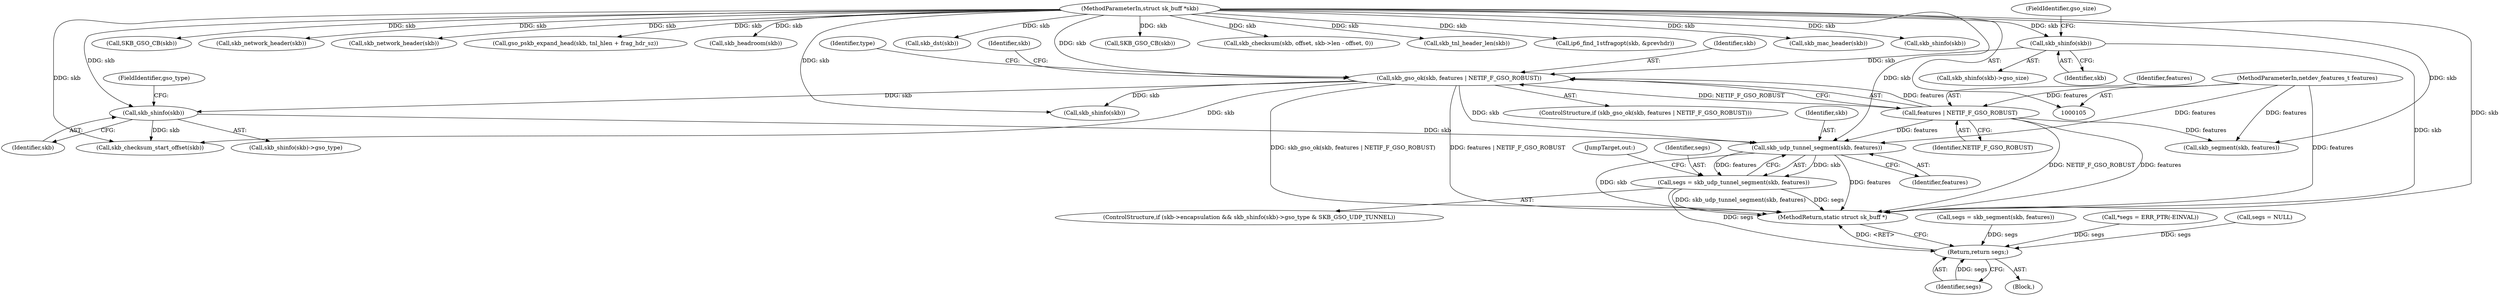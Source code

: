 digraph "0_linux_0e033e04c2678dbbe74a46b23fffb7bb918c288e@pointer" {
"1000209" [label="(Call,skb_udp_tunnel_segment(skb, features))"];
"1000145" [label="(Call,skb_gso_ok(skb, features | NETIF_F_GSO_ROBUST))"];
"1000133" [label="(Call,skb_shinfo(skb))"];
"1000106" [label="(MethodParameterIn,struct sk_buff *skb)"];
"1000147" [label="(Call,features | NETIF_F_GSO_ROBUST)"];
"1000107" [label="(MethodParameterIn,netdev_features_t features)"];
"1000203" [label="(Call,skb_shinfo(skb))"];
"1000207" [label="(Call,segs = skb_udp_tunnel_segment(skb, features))"];
"1000358" [label="(Return,return segs;)"];
"1000146" [label="(Identifier,skb)"];
"1000352" [label="(Call,segs = skb_segment(skb, features))"];
"1000314" [label="(Call,SKB_GSO_CB(skb))"];
"1000287" [label="(Call,skb_network_header(skb))"];
"1000333" [label="(Call,skb_network_header(skb))"];
"1000263" [label="(Call,gso_pskb_expand_head(skb, tnl_hlen + frag_hdr_sz))"];
"1000256" [label="(Call,skb_headroom(skb))"];
"1000110" [label="(Call,*segs = ERR_PTR(-EINVAL))"];
"1000207" [label="(Call,segs = skb_udp_tunnel_segment(skb, features))"];
"1000203" [label="(Call,skb_shinfo(skb))"];
"1000155" [label="(Call,skb_shinfo(skb))"];
"1000196" [label="(ControlStructure,if (skb->encapsulation && skb_shinfo(skb)->gso_type & SKB_GSO_UDP_TUNNEL))"];
"1000358" [label="(Return,return segs;)"];
"1000145" [label="(Call,skb_gso_ok(skb, features | NETIF_F_GSO_ROBUST))"];
"1000135" [label="(FieldIdentifier,gso_size)"];
"1000202" [label="(Call,skb_shinfo(skb)->gso_type)"];
"1000149" [label="(Identifier,NETIF_F_GSO_ROBUST)"];
"1000209" [label="(Call,skb_udp_tunnel_segment(skb, features))"];
"1000354" [label="(Call,skb_segment(skb, features))"];
"1000210" [label="(Identifier,skb)"];
"1000350" [label="(Call,skb_dst(skb))"];
"1000148" [label="(Identifier,features)"];
"1000360" [label="(MethodReturn,static struct sk_buff *)"];
"1000359" [label="(Identifier,segs)"];
"1000357" [label="(JumpTarget,out:)"];
"1000153" [label="(Identifier,type)"];
"1000303" [label="(Call,SKB_GSO_CB(skb))"];
"1000211" [label="(Identifier,features)"];
"1000220" [label="(Call,skb_checksum(skb, offset, skb->len - offset, 0))"];
"1000252" [label="(Call,skb_tnl_header_len(skb))"];
"1000147" [label="(Call,features | NETIF_F_GSO_ROBUST)"];
"1000205" [label="(FieldIdentifier,gso_type)"];
"1000199" [label="(Identifier,skb)"];
"1000107" [label="(MethodParameterIn,netdev_features_t features)"];
"1000132" [label="(Call,skb_shinfo(skb)->gso_size)"];
"1000106" [label="(MethodParameterIn,struct sk_buff *skb)"];
"1000192" [label="(Call,segs = NULL)"];
"1000208" [label="(Identifier,segs)"];
"1000271" [label="(Call,ip6_find_1stfragopt(skb, &prevhdr))"];
"1000133" [label="(Call,skb_shinfo(skb))"];
"1000216" [label="(Call,skb_checksum_start_offset(skb))"];
"1000289" [label="(Call,skb_mac_header(skb))"];
"1000204" [label="(Identifier,skb)"];
"1000134" [label="(Identifier,skb)"];
"1000108" [label="(Block,)"];
"1000184" [label="(Call,skb_shinfo(skb))"];
"1000144" [label="(ControlStructure,if (skb_gso_ok(skb, features | NETIF_F_GSO_ROBUST)))"];
"1000209" -> "1000207"  [label="AST: "];
"1000209" -> "1000211"  [label="CFG: "];
"1000210" -> "1000209"  [label="AST: "];
"1000211" -> "1000209"  [label="AST: "];
"1000207" -> "1000209"  [label="CFG: "];
"1000209" -> "1000360"  [label="DDG: skb"];
"1000209" -> "1000360"  [label="DDG: features"];
"1000209" -> "1000207"  [label="DDG: skb"];
"1000209" -> "1000207"  [label="DDG: features"];
"1000145" -> "1000209"  [label="DDG: skb"];
"1000203" -> "1000209"  [label="DDG: skb"];
"1000106" -> "1000209"  [label="DDG: skb"];
"1000147" -> "1000209"  [label="DDG: features"];
"1000107" -> "1000209"  [label="DDG: features"];
"1000145" -> "1000144"  [label="AST: "];
"1000145" -> "1000147"  [label="CFG: "];
"1000146" -> "1000145"  [label="AST: "];
"1000147" -> "1000145"  [label="AST: "];
"1000153" -> "1000145"  [label="CFG: "];
"1000199" -> "1000145"  [label="CFG: "];
"1000145" -> "1000360"  [label="DDG: skb_gso_ok(skb, features | NETIF_F_GSO_ROBUST)"];
"1000145" -> "1000360"  [label="DDG: features | NETIF_F_GSO_ROBUST"];
"1000133" -> "1000145"  [label="DDG: skb"];
"1000106" -> "1000145"  [label="DDG: skb"];
"1000147" -> "1000145"  [label="DDG: features"];
"1000147" -> "1000145"  [label="DDG: NETIF_F_GSO_ROBUST"];
"1000145" -> "1000155"  [label="DDG: skb"];
"1000145" -> "1000203"  [label="DDG: skb"];
"1000145" -> "1000216"  [label="DDG: skb"];
"1000133" -> "1000132"  [label="AST: "];
"1000133" -> "1000134"  [label="CFG: "];
"1000134" -> "1000133"  [label="AST: "];
"1000135" -> "1000133"  [label="CFG: "];
"1000133" -> "1000360"  [label="DDG: skb"];
"1000106" -> "1000133"  [label="DDG: skb"];
"1000106" -> "1000105"  [label="AST: "];
"1000106" -> "1000360"  [label="DDG: skb"];
"1000106" -> "1000155"  [label="DDG: skb"];
"1000106" -> "1000184"  [label="DDG: skb"];
"1000106" -> "1000203"  [label="DDG: skb"];
"1000106" -> "1000216"  [label="DDG: skb"];
"1000106" -> "1000220"  [label="DDG: skb"];
"1000106" -> "1000252"  [label="DDG: skb"];
"1000106" -> "1000256"  [label="DDG: skb"];
"1000106" -> "1000263"  [label="DDG: skb"];
"1000106" -> "1000271"  [label="DDG: skb"];
"1000106" -> "1000287"  [label="DDG: skb"];
"1000106" -> "1000289"  [label="DDG: skb"];
"1000106" -> "1000303"  [label="DDG: skb"];
"1000106" -> "1000314"  [label="DDG: skb"];
"1000106" -> "1000333"  [label="DDG: skb"];
"1000106" -> "1000350"  [label="DDG: skb"];
"1000106" -> "1000354"  [label="DDG: skb"];
"1000147" -> "1000149"  [label="CFG: "];
"1000148" -> "1000147"  [label="AST: "];
"1000149" -> "1000147"  [label="AST: "];
"1000147" -> "1000360"  [label="DDG: NETIF_F_GSO_ROBUST"];
"1000147" -> "1000360"  [label="DDG: features"];
"1000107" -> "1000147"  [label="DDG: features"];
"1000147" -> "1000354"  [label="DDG: features"];
"1000107" -> "1000105"  [label="AST: "];
"1000107" -> "1000360"  [label="DDG: features"];
"1000107" -> "1000354"  [label="DDG: features"];
"1000203" -> "1000202"  [label="AST: "];
"1000203" -> "1000204"  [label="CFG: "];
"1000204" -> "1000203"  [label="AST: "];
"1000205" -> "1000203"  [label="CFG: "];
"1000203" -> "1000216"  [label="DDG: skb"];
"1000207" -> "1000196"  [label="AST: "];
"1000208" -> "1000207"  [label="AST: "];
"1000357" -> "1000207"  [label="CFG: "];
"1000207" -> "1000360"  [label="DDG: skb_udp_tunnel_segment(skb, features)"];
"1000207" -> "1000360"  [label="DDG: segs"];
"1000207" -> "1000358"  [label="DDG: segs"];
"1000358" -> "1000108"  [label="AST: "];
"1000358" -> "1000359"  [label="CFG: "];
"1000359" -> "1000358"  [label="AST: "];
"1000360" -> "1000358"  [label="CFG: "];
"1000358" -> "1000360"  [label="DDG: <RET>"];
"1000359" -> "1000358"  [label="DDG: segs"];
"1000352" -> "1000358"  [label="DDG: segs"];
"1000192" -> "1000358"  [label="DDG: segs"];
"1000110" -> "1000358"  [label="DDG: segs"];
}
